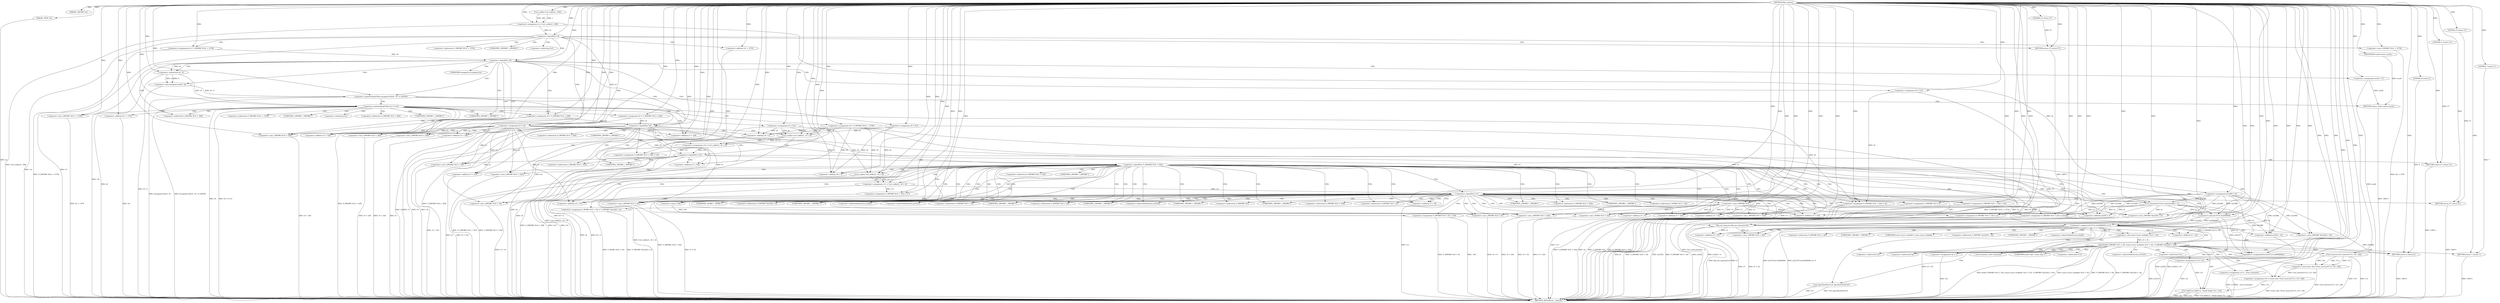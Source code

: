 digraph tftp_connect {  
"1000113" [label = "(METHOD,tftp_connect)" ]
"1000405" [label = "(METHOD_RETURN,int __fastcall)" ]
"1000114" [label = "(PARAM,_DWORD *a1)" ]
"1000115" [label = "(PARAM,_BYTE *a2)" ]
"1000129" [label = "(<operator>.assignment,v4 = Curl_ccalloc(1, 336))" ]
"1000131" [label = "(Curl_ccalloc,Curl_ccalloc(1, 336))" ]
"1000134" [label = "(<operator>.assignment,a1[188] = v4)" ]
"1000140" [label = "(<operator>.logicalNot,!v4)" ]
"1000142" [label = "(RETURN,return 27;,return 27;)" ]
"1000143" [label = "(LITERAL,27,return 27;)" ]
"1000144" [label = "(<operator>.assignment,v5 = v4)" ]
"1000147" [label = "(<operator>.assignment,v6 = *(_DWORD *)(*a1 + 1576))" ]
"1000150" [label = "(<operator>.cast,(_DWORD *)(*a1 + 1576))" ]
"1000152" [label = "(<operator>.addition,*a1 + 1576)" ]
"1000157" [label = "(<operator>.logicalNot,!v6)" ]
"1000160" [label = "(<operator>.assignment,v6 = 512)" ]
"1000163" [label = "(<operator>.assignment,v8 = 512)" ]
"1000167" [label = "(<operator>.assignment,v9 = *(_DWORD *)(v5 + 328))" ]
"1000170" [label = "(<operator>.cast,(_DWORD *)(v5 + 328))" ]
"1000172" [label = "(<operator>.addition,v5 + 328)" ]
"1000176" [label = "(<operator>.assignment,result = 71)" ]
"1000180" [label = "(<operator>.greaterEqualsThan,(unsigned int)(v6 - 8) >= 0xFFB1)" ]
"1000181" [label = "(<operator>.cast,(unsigned int)(v6 - 8))" ]
"1000183" [label = "(<operator>.subtraction,v6 - 8)" ]
"1000187" [label = "(RETURN,return result;,return result;)" ]
"1000188" [label = "(IDENTIFIER,result,return result;)" ]
"1000189" [label = "(<operator>.assignment,v8 = 512)" ]
"1000193" [label = "(<operator>.greaterEqualsThan,v6 >= 512)" ]
"1000197" [label = "(<operator>.assignment,v8 = *(_DWORD *)(*a1 + 1576))" ]
"1000200" [label = "(<operator>.cast,(_DWORD *)(*a1 + 1576))" ]
"1000202" [label = "(<operator>.addition,*a1 + 1576)" ]
"1000207" [label = "(<operator>.assignment,v9 = *(_DWORD *)(v5 + 328))" ]
"1000210" [label = "(<operator>.cast,(_DWORD *)(v5 + 328))" ]
"1000212" [label = "(<operator>.addition,v5 + 328)" ]
"1000217" [label = "(<operator>.logicalNot,!v9)" ]
"1000220" [label = "(<operator>.assignment,v10 = Curl_ccalloc(1, v8 + 4))" ]
"1000222" [label = "(Curl_ccalloc,Curl_ccalloc(1, v8 + 4))" ]
"1000224" [label = "(<operator>.addition,v8 + 4)" ]
"1000227" [label = "(<operator>.assignment,*(_DWORD *)(v5 + 328) = v10)" ]
"1000229" [label = "(<operator>.cast,(_DWORD *)(v5 + 328))" ]
"1000231" [label = "(<operator>.addition,v5 + 328)" ]
"1000236" [label = "(<operator>.logicalNot,!v10)" ]
"1000238" [label = "(RETURN,return 27;,return 27;)" ]
"1000239" [label = "(LITERAL,27,return 27;)" ]
"1000241" [label = "(<operator>.logicalNot,!*(_DWORD *)(v5 + 332))" ]
"1000243" [label = "(<operator>.cast,(_DWORD *)(v5 + 332))" ]
"1000245" [label = "(<operator>.addition,v5 + 332)" ]
"1000249" [label = "(<operator>.assignment,v11 = Curl_ccalloc(1, v8 + 4))" ]
"1000251" [label = "(Curl_ccalloc,Curl_ccalloc(1, v8 + 4))" ]
"1000253" [label = "(<operator>.addition,v8 + 4)" ]
"1000256" [label = "(<operator>.assignment,*(_DWORD *)(v5 + 332) = v11)" ]
"1000258" [label = "(<operator>.cast,(_DWORD *)(v5 + 332))" ]
"1000260" [label = "(<operator>.addition,v5 + 332)" ]
"1000265" [label = "(<operator>.logicalNot,!v11)" ]
"1000267" [label = "(RETURN,return 27;,return 27;)" ]
"1000268" [label = "(LITERAL,27,return 27;)" ]
"1000269" [label = "(Curl_conncontrol,Curl_conncontrol(a1, 1))" ]
"1000272" [label = "(<operator>.assignment,*(_DWORD *)(v5 + 16) = a1)" ]
"1000274" [label = "(<operator>.cast,(_DWORD *)(v5 + 16))" ]
"1000276" [label = "(<operator>.addition,v5 + 16)" ]
"1000280" [label = "(<operator>.assignment,*(_DWORD *)(v5 + 20) = a1[105])" ]
"1000282" [label = "(<operator>.cast,(_DWORD *)(v5 + 20))" ]
"1000284" [label = "(<operator>.addition,v5 + 20)" ]
"1000290" [label = "(<operator>.assignment,*(_DWORD *)v5 = 0)" ]
"1000292" [label = "(<operator>.cast,(_DWORD *)v5)" ]
"1000296" [label = "(<operator>.assignment,*(_DWORD *)(v5 + 8) = -100)" ]
"1000298" [label = "(<operator>.cast,(_DWORD *)(v5 + 8))" ]
"1000300" [label = "(<operator>.addition,v5 + 8)" ]
"1000303" [label = "(<operator>.minus,-100)" ]
"1000305" [label = "(<operator>.assignment,*(_DWORD *)(v5 + 320) = 512)" ]
"1000307" [label = "(<operator>.cast,(_DWORD *)(v5 + 320))" ]
"1000309" [label = "(<operator>.addition,v5 + 320)" ]
"1000313" [label = "(<operator>.assignment,*(_DWORD *)(v5 + 324) = v6)" ]
"1000315" [label = "(<operator>.cast,(_DWORD *)(v5 + 324))" ]
"1000317" [label = "(<operator>.addition,v5 + 324)" ]
"1000321" [label = "(<operator>.assignment,*(_WORD *)(v5 + 52) = *(_DWORD *)(a1[20] + 4))" ]
"1000323" [label = "(<operator>.cast,(_WORD *)(v5 + 52))" ]
"1000325" [label = "(<operator>.addition,v5 + 52)" ]
"1000329" [label = "(<operator>.cast,(_DWORD *)(a1[20] + 4))" ]
"1000331" [label = "(<operator>.addition,a1[20] + 4)" ]
"1000336" [label = "(tftp_set_timeouts,tftp_set_timeouts(v5))" ]
"1000339" [label = "(<operator>.equals,(a1[147] & 0x2000000) == 0)" ]
"1000340" [label = "(<operator>.and,a1[147] & 0x2000000)" ]
"1000348" [label = "(bind,bind(*(_DWORD *)(v5 + 20), (const struct sockaddr *)(v5 + 52), *(_DWORD *)(a1[20] + 16)))" ]
"1000350" [label = "(<operator>.cast,(_DWORD *)(v5 + 20))" ]
"1000352" [label = "(<operator>.addition,v5 + 20)" ]
"1000355" [label = "(<operator>.cast,(const struct sockaddr *)(v5 + 52))" ]
"1000357" [label = "(<operator>.addition,v5 + 52)" ]
"1000361" [label = "(<operator>.cast,(_DWORD *)(a1[20] + 16))" ]
"1000363" [label = "(<operator>.addition,a1[20] + 16)" ]
"1000369" [label = "(<operator>.assignment,v12 = *a1)" ]
"1000373" [label = "(<operator>.assignment,v13 = _errno_location())" ]
"1000376" [label = "(<operator>.assignment,v14 = (const char *)Curl_strerror(*v13, v15, 128))" ]
"1000378" [label = "(<operator>.cast,(const char *)Curl_strerror(*v13, v15, 128))" ]
"1000380" [label = "(Curl_strerror,Curl_strerror(*v13, v15, 128))" ]
"1000385" [label = "(Curl_failf,Curl_failf(v12, \"bind() failed; %s\", v14))" ]
"1000389" [label = "(RETURN,return 7;,return 7;)" ]
"1000390" [label = "(LITERAL,7,return 7;)" ]
"1000391" [label = "(<operators>.assignmentOr,a1[147] |= 0x2000000u)" ]
"1000396" [label = "(Curl_pgrsStartNow,Curl_pgrsStartNow(*a1))" ]
"1000399" [label = "(<operator>.assignment,*a2 = 1)" ]
"1000403" [label = "(RETURN,return 0;,return 0;)" ]
"1000404" [label = "(LITERAL,0,return 0;)" ]
"1000149" [label = "(<operator>.indirection,*(_DWORD *)(*a1 + 1576))" ]
"1000151" [label = "(UNKNOWN,_DWORD *,_DWORD *)" ]
"1000153" [label = "(<operator>.indirection,*a1)" ]
"1000169" [label = "(<operator>.indirection,*(_DWORD *)(v5 + 328))" ]
"1000171" [label = "(UNKNOWN,_DWORD *,_DWORD *)" ]
"1000182" [label = "(UNKNOWN,unsigned int,unsigned int)" ]
"1000199" [label = "(<operator>.indirection,*(_DWORD *)(*a1 + 1576))" ]
"1000201" [label = "(UNKNOWN,_DWORD *,_DWORD *)" ]
"1000203" [label = "(<operator>.indirection,*a1)" ]
"1000209" [label = "(<operator>.indirection,*(_DWORD *)(v5 + 328))" ]
"1000211" [label = "(UNKNOWN,_DWORD *,_DWORD *)" ]
"1000228" [label = "(<operator>.indirection,*(_DWORD *)(v5 + 328))" ]
"1000230" [label = "(UNKNOWN,_DWORD *,_DWORD *)" ]
"1000242" [label = "(<operator>.indirection,*(_DWORD *)(v5 + 332))" ]
"1000244" [label = "(UNKNOWN,_DWORD *,_DWORD *)" ]
"1000257" [label = "(<operator>.indirection,*(_DWORD *)(v5 + 332))" ]
"1000259" [label = "(UNKNOWN,_DWORD *,_DWORD *)" ]
"1000273" [label = "(<operator>.indirection,*(_DWORD *)(v5 + 16))" ]
"1000275" [label = "(UNKNOWN,_DWORD *,_DWORD *)" ]
"1000281" [label = "(<operator>.indirection,*(_DWORD *)(v5 + 20))" ]
"1000283" [label = "(UNKNOWN,_DWORD *,_DWORD *)" ]
"1000287" [label = "(<operator>.indirectIndexAccess,a1[105])" ]
"1000291" [label = "(<operator>.indirection,*(_DWORD *)v5)" ]
"1000293" [label = "(UNKNOWN,_DWORD *,_DWORD *)" ]
"1000297" [label = "(<operator>.indirection,*(_DWORD *)(v5 + 8))" ]
"1000299" [label = "(UNKNOWN,_DWORD *,_DWORD *)" ]
"1000306" [label = "(<operator>.indirection,*(_DWORD *)(v5 + 320))" ]
"1000308" [label = "(UNKNOWN,_DWORD *,_DWORD *)" ]
"1000314" [label = "(<operator>.indirection,*(_DWORD *)(v5 + 324))" ]
"1000316" [label = "(UNKNOWN,_DWORD *,_DWORD *)" ]
"1000322" [label = "(<operator>.indirection,*(_WORD *)(v5 + 52))" ]
"1000324" [label = "(UNKNOWN,_WORD *,_WORD *)" ]
"1000328" [label = "(<operator>.indirection,*(_DWORD *)(a1[20] + 4))" ]
"1000330" [label = "(UNKNOWN,_DWORD *,_DWORD *)" ]
"1000332" [label = "(<operator>.indirectIndexAccess,a1[20])" ]
"1000341" [label = "(<operator>.indirectIndexAccess,a1[147])" ]
"1000349" [label = "(<operator>.indirection,*(_DWORD *)(v5 + 20))" ]
"1000351" [label = "(UNKNOWN,_DWORD *,_DWORD *)" ]
"1000356" [label = "(UNKNOWN,const struct sockaddr *,const struct sockaddr *)" ]
"1000360" [label = "(<operator>.indirection,*(_DWORD *)(a1[20] + 16))" ]
"1000362" [label = "(UNKNOWN,_DWORD *,_DWORD *)" ]
"1000364" [label = "(<operator>.indirectIndexAccess,a1[20])" ]
"1000371" [label = "(<operator>.indirection,*a1)" ]
"1000375" [label = "(_errno_location,_errno_location())" ]
"1000379" [label = "(UNKNOWN,const char *,const char *)" ]
"1000381" [label = "(<operator>.indirection,*v13)" ]
"1000392" [label = "(<operator>.indirectIndexAccess,a1[147])" ]
"1000397" [label = "(<operator>.indirection,*a1)" ]
"1000400" [label = "(<operator>.indirection,*a2)" ]
  "1000210" -> "1000405"  [ label = "DDG: v5 + 328"] 
  "1000258" -> "1000405"  [ label = "DDG: v5 + 332"] 
  "1000180" -> "1000405"  [ label = "DDG: (unsigned int)(v6 - 8)"] 
  "1000163" -> "1000405"  [ label = "DDG: v8"] 
  "1000160" -> "1000405"  [ label = "DDG: v6"] 
  "1000217" -> "1000405"  [ label = "DDG: v9"] 
  "1000193" -> "1000405"  [ label = "DDG: v6"] 
  "1000373" -> "1000405"  [ label = "DDG: v13"] 
  "1000348" -> "1000405"  [ label = "DDG: bind(*(_DWORD *)(v5 + 20), (const struct sockaddr *)(v5 + 52), *(_DWORD *)(a1[20] + 16))"] 
  "1000321" -> "1000405"  [ label = "DDG: *(_WORD *)(v5 + 52)"] 
  "1000197" -> "1000405"  [ label = "DDG: *(_DWORD *)(*a1 + 1576)"] 
  "1000202" -> "1000405"  [ label = "DDG: *a1"] 
  "1000350" -> "1000405"  [ label = "DDG: v5 + 20"] 
  "1000323" -> "1000405"  [ label = "DDG: v5 + 52"] 
  "1000269" -> "1000405"  [ label = "DDG: Curl_conncontrol(a1, 1)"] 
  "1000336" -> "1000405"  [ label = "DDG: v5"] 
  "1000265" -> "1000405"  [ label = "DDG: !v11"] 
  "1000183" -> "1000405"  [ label = "DDG: v6"] 
  "1000157" -> "1000405"  [ label = "DDG: !v6"] 
  "1000363" -> "1000405"  [ label = "DDG: a1[20]"] 
  "1000217" -> "1000405"  [ label = "DDG: !v9"] 
  "1000391" -> "1000405"  [ label = "DDG: a1[147]"] 
  "1000378" -> "1000405"  [ label = "DDG: Curl_strerror(*v13, v15, 128)"] 
  "1000150" -> "1000405"  [ label = "DDG: *a1 + 1576"] 
  "1000348" -> "1000405"  [ label = "DDG: (const struct sockaddr *)(v5 + 52)"] 
  "1000313" -> "1000405"  [ label = "DDG: v6"] 
  "1000265" -> "1000405"  [ label = "DDG: v11"] 
  "1000399" -> "1000405"  [ label = "DDG: *a2"] 
  "1000241" -> "1000405"  [ label = "DDG: !*(_DWORD *)(v5 + 332)"] 
  "1000340" -> "1000405"  [ label = "DDG: a1[147]"] 
  "1000181" -> "1000405"  [ label = "DDG: v6 - 8"] 
  "1000152" -> "1000405"  [ label = "DDG: *a1"] 
  "1000222" -> "1000405"  [ label = "DDG: v8 + 4"] 
  "1000147" -> "1000405"  [ label = "DDG: *(_DWORD *)(*a1 + 1576)"] 
  "1000180" -> "1000405"  [ label = "DDG: (unsigned int)(v6 - 8) >= 0xFFB1"] 
  "1000251" -> "1000405"  [ label = "DDG: v8 + 4"] 
  "1000236" -> "1000405"  [ label = "DDG: !v10"] 
  "1000189" -> "1000405"  [ label = "DDG: v8"] 
  "1000115" -> "1000405"  [ label = "DDG: a2"] 
  "1000385" -> "1000405"  [ label = "DDG: Curl_failf(v12, \"bind() failed; %s\", v14)"] 
  "1000236" -> "1000405"  [ label = "DDG: v10"] 
  "1000376" -> "1000405"  [ label = "DDG: (const char *)Curl_strerror(*v13, v15, 128)"] 
  "1000231" -> "1000405"  [ label = "DDG: v5"] 
  "1000220" -> "1000405"  [ label = "DDG: Curl_ccalloc(1, v8 + 4)"] 
  "1000193" -> "1000405"  [ label = "DDG: v6 >= 512"] 
  "1000272" -> "1000405"  [ label = "DDG: a1"] 
  "1000129" -> "1000405"  [ label = "DDG: Curl_ccalloc(1, 336)"] 
  "1000313" -> "1000405"  [ label = "DDG: *(_DWORD *)(v5 + 324)"] 
  "1000260" -> "1000405"  [ label = "DDG: v5"] 
  "1000224" -> "1000405"  [ label = "DDG: v8"] 
  "1000290" -> "1000405"  [ label = "DDG: *(_DWORD *)v5"] 
  "1000296" -> "1000405"  [ label = "DDG: -100"] 
  "1000229" -> "1000405"  [ label = "DDG: v5 + 328"] 
  "1000280" -> "1000405"  [ label = "DDG: a1[105]"] 
  "1000197" -> "1000405"  [ label = "DDG: v8"] 
  "1000315" -> "1000405"  [ label = "DDG: v5 + 324"] 
  "1000331" -> "1000405"  [ label = "DDG: a1[20]"] 
  "1000348" -> "1000405"  [ label = "DDG: *(_DWORD *)(v5 + 20)"] 
  "1000256" -> "1000405"  [ label = "DDG: *(_DWORD *)(v5 + 332)"] 
  "1000207" -> "1000405"  [ label = "DDG: *(_DWORD *)(v5 + 328)"] 
  "1000280" -> "1000405"  [ label = "DDG: *(_DWORD *)(v5 + 20)"] 
  "1000385" -> "1000405"  [ label = "DDG: v14"] 
  "1000134" -> "1000405"  [ label = "DDG: a1[188]"] 
  "1000140" -> "1000405"  [ label = "DDG: v4"] 
  "1000305" -> "1000405"  [ label = "DDG: *(_DWORD *)(v5 + 320)"] 
  "1000321" -> "1000405"  [ label = "DDG: *(_DWORD *)(a1[20] + 4)"] 
  "1000336" -> "1000405"  [ label = "DDG: tftp_set_timeouts(v5)"] 
  "1000298" -> "1000405"  [ label = "DDG: v5 + 8"] 
  "1000227" -> "1000405"  [ label = "DDG: *(_DWORD *)(v5 + 328)"] 
  "1000272" -> "1000405"  [ label = "DDG: *(_DWORD *)(v5 + 16)"] 
  "1000176" -> "1000405"  [ label = "DDG: result"] 
  "1000241" -> "1000405"  [ label = "DDG: *(_DWORD *)(v5 + 332)"] 
  "1000396" -> "1000405"  [ label = "DDG: Curl_pgrsStartNow(*a1)"] 
  "1000167" -> "1000405"  [ label = "DDG: *(_DWORD *)(v5 + 328)"] 
  "1000339" -> "1000405"  [ label = "DDG: (a1[147] & 0x2000000) == 0"] 
  "1000373" -> "1000405"  [ label = "DDG: _errno_location()"] 
  "1000140" -> "1000405"  [ label = "DDG: !v4"] 
  "1000361" -> "1000405"  [ label = "DDG: a1[20] + 16"] 
  "1000144" -> "1000405"  [ label = "DDG: v5"] 
  "1000396" -> "1000405"  [ label = "DDG: *a1"] 
  "1000380" -> "1000405"  [ label = "DDG: v15"] 
  "1000355" -> "1000405"  [ label = "DDG: v5 + 52"] 
  "1000282" -> "1000405"  [ label = "DDG: v5 + 20"] 
  "1000339" -> "1000405"  [ label = "DDG: a1[147] & 0x2000000"] 
  "1000253" -> "1000405"  [ label = "DDG: v8"] 
  "1000307" -> "1000405"  [ label = "DDG: v5 + 320"] 
  "1000274" -> "1000405"  [ label = "DDG: v5 + 16"] 
  "1000170" -> "1000405"  [ label = "DDG: v5 + 328"] 
  "1000200" -> "1000405"  [ label = "DDG: *a1 + 1576"] 
  "1000296" -> "1000405"  [ label = "DDG: *(_DWORD *)(v5 + 8)"] 
  "1000369" -> "1000405"  [ label = "DDG: *a1"] 
  "1000243" -> "1000405"  [ label = "DDG: v5 + 332"] 
  "1000144" -> "1000405"  [ label = "DDG: v4"] 
  "1000380" -> "1000405"  [ label = "DDG: *v13"] 
  "1000357" -> "1000405"  [ label = "DDG: v5"] 
  "1000385" -> "1000405"  [ label = "DDG: v12"] 
  "1000249" -> "1000405"  [ label = "DDG: Curl_ccalloc(1, v8 + 4)"] 
  "1000348" -> "1000405"  [ label = "DDG: *(_DWORD *)(a1[20] + 16)"] 
  "1000329" -> "1000405"  [ label = "DDG: a1[20] + 4"] 
  "1000238" -> "1000405"  [ label = "DDG: <RET>"] 
  "1000389" -> "1000405"  [ label = "DDG: <RET>"] 
  "1000187" -> "1000405"  [ label = "DDG: <RET>"] 
  "1000142" -> "1000405"  [ label = "DDG: <RET>"] 
  "1000403" -> "1000405"  [ label = "DDG: <RET>"] 
  "1000267" -> "1000405"  [ label = "DDG: <RET>"] 
  "1000113" -> "1000114"  [ label = "DDG: "] 
  "1000113" -> "1000115"  [ label = "DDG: "] 
  "1000131" -> "1000129"  [ label = "DDG: 1"] 
  "1000131" -> "1000129"  [ label = "DDG: 336"] 
  "1000113" -> "1000129"  [ label = "DDG: "] 
  "1000113" -> "1000131"  [ label = "DDG: "] 
  "1000129" -> "1000134"  [ label = "DDG: v4"] 
  "1000113" -> "1000134"  [ label = "DDG: "] 
  "1000113" -> "1000140"  [ label = "DDG: "] 
  "1000129" -> "1000140"  [ label = "DDG: v4"] 
  "1000143" -> "1000142"  [ label = "DDG: 27"] 
  "1000113" -> "1000142"  [ label = "DDG: "] 
  "1000113" -> "1000143"  [ label = "DDG: "] 
  "1000140" -> "1000144"  [ label = "DDG: v4"] 
  "1000113" -> "1000144"  [ label = "DDG: "] 
  "1000113" -> "1000147"  [ label = "DDG: "] 
  "1000113" -> "1000150"  [ label = "DDG: "] 
  "1000113" -> "1000152"  [ label = "DDG: "] 
  "1000147" -> "1000157"  [ label = "DDG: v6"] 
  "1000113" -> "1000157"  [ label = "DDG: "] 
  "1000113" -> "1000160"  [ label = "DDG: "] 
  "1000113" -> "1000163"  [ label = "DDG: "] 
  "1000113" -> "1000167"  [ label = "DDG: "] 
  "1000144" -> "1000170"  [ label = "DDG: v5"] 
  "1000113" -> "1000170"  [ label = "DDG: "] 
  "1000144" -> "1000172"  [ label = "DDG: v5"] 
  "1000113" -> "1000172"  [ label = "DDG: "] 
  "1000113" -> "1000176"  [ label = "DDG: "] 
  "1000181" -> "1000180"  [ label = "DDG: v6 - 8"] 
  "1000183" -> "1000181"  [ label = "DDG: v6"] 
  "1000183" -> "1000181"  [ label = "DDG: 8"] 
  "1000157" -> "1000183"  [ label = "DDG: v6"] 
  "1000113" -> "1000183"  [ label = "DDG: "] 
  "1000113" -> "1000180"  [ label = "DDG: "] 
  "1000188" -> "1000187"  [ label = "DDG: result"] 
  "1000176" -> "1000187"  [ label = "DDG: result"] 
  "1000113" -> "1000188"  [ label = "DDG: "] 
  "1000113" -> "1000189"  [ label = "DDG: "] 
  "1000183" -> "1000193"  [ label = "DDG: v6"] 
  "1000113" -> "1000193"  [ label = "DDG: "] 
  "1000113" -> "1000197"  [ label = "DDG: "] 
  "1000113" -> "1000200"  [ label = "DDG: "] 
  "1000113" -> "1000202"  [ label = "DDG: "] 
  "1000113" -> "1000207"  [ label = "DDG: "] 
  "1000144" -> "1000210"  [ label = "DDG: v5"] 
  "1000113" -> "1000210"  [ label = "DDG: "] 
  "1000144" -> "1000212"  [ label = "DDG: v5"] 
  "1000113" -> "1000212"  [ label = "DDG: "] 
  "1000207" -> "1000217"  [ label = "DDG: v9"] 
  "1000167" -> "1000217"  [ label = "DDG: v9"] 
  "1000113" -> "1000217"  [ label = "DDG: "] 
  "1000222" -> "1000220"  [ label = "DDG: 1"] 
  "1000222" -> "1000220"  [ label = "DDG: v8 + 4"] 
  "1000113" -> "1000220"  [ label = "DDG: "] 
  "1000113" -> "1000222"  [ label = "DDG: "] 
  "1000163" -> "1000222"  [ label = "DDG: v8"] 
  "1000189" -> "1000222"  [ label = "DDG: v8"] 
  "1000197" -> "1000222"  [ label = "DDG: v8"] 
  "1000163" -> "1000224"  [ label = "DDG: v8"] 
  "1000189" -> "1000224"  [ label = "DDG: v8"] 
  "1000197" -> "1000224"  [ label = "DDG: v8"] 
  "1000113" -> "1000224"  [ label = "DDG: "] 
  "1000220" -> "1000227"  [ label = "DDG: v10"] 
  "1000113" -> "1000227"  [ label = "DDG: "] 
  "1000113" -> "1000229"  [ label = "DDG: "] 
  "1000144" -> "1000229"  [ label = "DDG: v5"] 
  "1000113" -> "1000231"  [ label = "DDG: "] 
  "1000144" -> "1000231"  [ label = "DDG: v5"] 
  "1000113" -> "1000236"  [ label = "DDG: "] 
  "1000220" -> "1000236"  [ label = "DDG: v10"] 
  "1000239" -> "1000238"  [ label = "DDG: 27"] 
  "1000113" -> "1000238"  [ label = "DDG: "] 
  "1000113" -> "1000239"  [ label = "DDG: "] 
  "1000113" -> "1000243"  [ label = "DDG: "] 
  "1000144" -> "1000243"  [ label = "DDG: v5"] 
  "1000113" -> "1000245"  [ label = "DDG: "] 
  "1000144" -> "1000245"  [ label = "DDG: v5"] 
  "1000251" -> "1000249"  [ label = "DDG: 1"] 
  "1000251" -> "1000249"  [ label = "DDG: v8 + 4"] 
  "1000113" -> "1000249"  [ label = "DDG: "] 
  "1000113" -> "1000251"  [ label = "DDG: "] 
  "1000163" -> "1000251"  [ label = "DDG: v8"] 
  "1000189" -> "1000251"  [ label = "DDG: v8"] 
  "1000197" -> "1000251"  [ label = "DDG: v8"] 
  "1000163" -> "1000253"  [ label = "DDG: v8"] 
  "1000189" -> "1000253"  [ label = "DDG: v8"] 
  "1000197" -> "1000253"  [ label = "DDG: v8"] 
  "1000113" -> "1000253"  [ label = "DDG: "] 
  "1000249" -> "1000256"  [ label = "DDG: v11"] 
  "1000113" -> "1000256"  [ label = "DDG: "] 
  "1000113" -> "1000258"  [ label = "DDG: "] 
  "1000144" -> "1000258"  [ label = "DDG: v5"] 
  "1000113" -> "1000260"  [ label = "DDG: "] 
  "1000144" -> "1000260"  [ label = "DDG: v5"] 
  "1000113" -> "1000265"  [ label = "DDG: "] 
  "1000249" -> "1000265"  [ label = "DDG: v11"] 
  "1000268" -> "1000267"  [ label = "DDG: 27"] 
  "1000113" -> "1000267"  [ label = "DDG: "] 
  "1000113" -> "1000268"  [ label = "DDG: "] 
  "1000134" -> "1000269"  [ label = "DDG: a1[188]"] 
  "1000113" -> "1000269"  [ label = "DDG: "] 
  "1000269" -> "1000272"  [ label = "DDG: a1"] 
  "1000134" -> "1000272"  [ label = "DDG: a1[188]"] 
  "1000113" -> "1000272"  [ label = "DDG: "] 
  "1000113" -> "1000274"  [ label = "DDG: "] 
  "1000144" -> "1000274"  [ label = "DDG: v5"] 
  "1000113" -> "1000276"  [ label = "DDG: "] 
  "1000144" -> "1000276"  [ label = "DDG: v5"] 
  "1000269" -> "1000280"  [ label = "DDG: a1"] 
  "1000134" -> "1000280"  [ label = "DDG: a1[188]"] 
  "1000113" -> "1000280"  [ label = "DDG: "] 
  "1000113" -> "1000282"  [ label = "DDG: "] 
  "1000144" -> "1000282"  [ label = "DDG: v5"] 
  "1000113" -> "1000284"  [ label = "DDG: "] 
  "1000144" -> "1000284"  [ label = "DDG: v5"] 
  "1000113" -> "1000290"  [ label = "DDG: "] 
  "1000113" -> "1000292"  [ label = "DDG: "] 
  "1000144" -> "1000292"  [ label = "DDG: v5"] 
  "1000303" -> "1000296"  [ label = "DDG: 100"] 
  "1000292" -> "1000298"  [ label = "DDG: v5"] 
  "1000113" -> "1000298"  [ label = "DDG: "] 
  "1000292" -> "1000300"  [ label = "DDG: v5"] 
  "1000113" -> "1000300"  [ label = "DDG: "] 
  "1000113" -> "1000303"  [ label = "DDG: "] 
  "1000113" -> "1000305"  [ label = "DDG: "] 
  "1000113" -> "1000307"  [ label = "DDG: "] 
  "1000292" -> "1000307"  [ label = "DDG: v5"] 
  "1000113" -> "1000309"  [ label = "DDG: "] 
  "1000292" -> "1000309"  [ label = "DDG: v5"] 
  "1000160" -> "1000313"  [ label = "DDG: v6"] 
  "1000193" -> "1000313"  [ label = "DDG: v6"] 
  "1000113" -> "1000313"  [ label = "DDG: "] 
  "1000113" -> "1000315"  [ label = "DDG: "] 
  "1000292" -> "1000315"  [ label = "DDG: v5"] 
  "1000113" -> "1000317"  [ label = "DDG: "] 
  "1000292" -> "1000317"  [ label = "DDG: v5"] 
  "1000113" -> "1000323"  [ label = "DDG: "] 
  "1000292" -> "1000323"  [ label = "DDG: v5"] 
  "1000113" -> "1000325"  [ label = "DDG: "] 
  "1000292" -> "1000325"  [ label = "DDG: v5"] 
  "1000269" -> "1000329"  [ label = "DDG: a1"] 
  "1000134" -> "1000329"  [ label = "DDG: a1[188]"] 
  "1000113" -> "1000329"  [ label = "DDG: "] 
  "1000269" -> "1000331"  [ label = "DDG: a1"] 
  "1000134" -> "1000331"  [ label = "DDG: a1[188]"] 
  "1000113" -> "1000331"  [ label = "DDG: "] 
  "1000113" -> "1000336"  [ label = "DDG: "] 
  "1000292" -> "1000336"  [ label = "DDG: v5"] 
  "1000340" -> "1000339"  [ label = "DDG: a1[147]"] 
  "1000340" -> "1000339"  [ label = "DDG: 0x2000000"] 
  "1000269" -> "1000340"  [ label = "DDG: a1"] 
  "1000134" -> "1000340"  [ label = "DDG: a1[188]"] 
  "1000113" -> "1000340"  [ label = "DDG: "] 
  "1000113" -> "1000339"  [ label = "DDG: "] 
  "1000280" -> "1000348"  [ label = "DDG: *(_DWORD *)(v5 + 20)"] 
  "1000336" -> "1000350"  [ label = "DDG: v5"] 
  "1000113" -> "1000350"  [ label = "DDG: "] 
  "1000336" -> "1000352"  [ label = "DDG: v5"] 
  "1000113" -> "1000352"  [ label = "DDG: "] 
  "1000355" -> "1000348"  [ label = "DDG: v5 + 52"] 
  "1000113" -> "1000355"  [ label = "DDG: "] 
  "1000336" -> "1000355"  [ label = "DDG: v5"] 
  "1000113" -> "1000357"  [ label = "DDG: "] 
  "1000336" -> "1000357"  [ label = "DDG: v5"] 
  "1000269" -> "1000361"  [ label = "DDG: a1"] 
  "1000134" -> "1000361"  [ label = "DDG: a1[188]"] 
  "1000113" -> "1000361"  [ label = "DDG: "] 
  "1000269" -> "1000363"  [ label = "DDG: a1"] 
  "1000134" -> "1000363"  [ label = "DDG: a1[188]"] 
  "1000113" -> "1000363"  [ label = "DDG: "] 
  "1000113" -> "1000369"  [ label = "DDG: "] 
  "1000113" -> "1000373"  [ label = "DDG: "] 
  "1000378" -> "1000376"  [ label = "DDG: Curl_strerror(*v13, v15, 128)"] 
  "1000113" -> "1000376"  [ label = "DDG: "] 
  "1000380" -> "1000378"  [ label = "DDG: *v13"] 
  "1000380" -> "1000378"  [ label = "DDG: v15"] 
  "1000380" -> "1000378"  [ label = "DDG: 128"] 
  "1000113" -> "1000380"  [ label = "DDG: "] 
  "1000369" -> "1000385"  [ label = "DDG: v12"] 
  "1000113" -> "1000385"  [ label = "DDG: "] 
  "1000376" -> "1000385"  [ label = "DDG: v14"] 
  "1000390" -> "1000389"  [ label = "DDG: 7"] 
  "1000113" -> "1000389"  [ label = "DDG: "] 
  "1000113" -> "1000390"  [ label = "DDG: "] 
  "1000113" -> "1000391"  [ label = "DDG: "] 
  "1000340" -> "1000391"  [ label = "DDG: a1[147]"] 
  "1000269" -> "1000391"  [ label = "DDG: a1"] 
  "1000134" -> "1000391"  [ label = "DDG: a1[188]"] 
  "1000113" -> "1000399"  [ label = "DDG: "] 
  "1000404" -> "1000403"  [ label = "DDG: 0"] 
  "1000113" -> "1000403"  [ label = "DDG: "] 
  "1000113" -> "1000404"  [ label = "DDG: "] 
  "1000140" -> "1000144"  [ label = "CDG: "] 
  "1000140" -> "1000142"  [ label = "CDG: "] 
  "1000140" -> "1000157"  [ label = "CDG: "] 
  "1000140" -> "1000153"  [ label = "CDG: "] 
  "1000140" -> "1000152"  [ label = "CDG: "] 
  "1000140" -> "1000151"  [ label = "CDG: "] 
  "1000140" -> "1000150"  [ label = "CDG: "] 
  "1000140" -> "1000149"  [ label = "CDG: "] 
  "1000140" -> "1000147"  [ label = "CDG: "] 
  "1000157" -> "1000160"  [ label = "CDG: "] 
  "1000157" -> "1000176"  [ label = "CDG: "] 
  "1000157" -> "1000172"  [ label = "CDG: "] 
  "1000157" -> "1000171"  [ label = "CDG: "] 
  "1000157" -> "1000170"  [ label = "CDG: "] 
  "1000157" -> "1000169"  [ label = "CDG: "] 
  "1000157" -> "1000167"  [ label = "CDG: "] 
  "1000157" -> "1000163"  [ label = "CDG: "] 
  "1000157" -> "1000183"  [ label = "CDG: "] 
  "1000157" -> "1000182"  [ label = "CDG: "] 
  "1000157" -> "1000181"  [ label = "CDG: "] 
  "1000157" -> "1000180"  [ label = "CDG: "] 
  "1000157" -> "1000217"  [ label = "CDG: "] 
  "1000180" -> "1000189"  [ label = "CDG: "] 
  "1000180" -> "1000187"  [ label = "CDG: "] 
  "1000180" -> "1000193"  [ label = "CDG: "] 
  "1000180" -> "1000217"  [ label = "CDG: "] 
  "1000193" -> "1000172"  [ label = "CDG: "] 
  "1000193" -> "1000171"  [ label = "CDG: "] 
  "1000193" -> "1000170"  [ label = "CDG: "] 
  "1000193" -> "1000169"  [ label = "CDG: "] 
  "1000193" -> "1000167"  [ label = "CDG: "] 
  "1000193" -> "1000207"  [ label = "CDG: "] 
  "1000193" -> "1000203"  [ label = "CDG: "] 
  "1000193" -> "1000202"  [ label = "CDG: "] 
  "1000193" -> "1000201"  [ label = "CDG: "] 
  "1000193" -> "1000200"  [ label = "CDG: "] 
  "1000193" -> "1000199"  [ label = "CDG: "] 
  "1000193" -> "1000197"  [ label = "CDG: "] 
  "1000193" -> "1000212"  [ label = "CDG: "] 
  "1000193" -> "1000211"  [ label = "CDG: "] 
  "1000193" -> "1000210"  [ label = "CDG: "] 
  "1000193" -> "1000209"  [ label = "CDG: "] 
  "1000217" -> "1000224"  [ label = "CDG: "] 
  "1000217" -> "1000222"  [ label = "CDG: "] 
  "1000217" -> "1000220"  [ label = "CDG: "] 
  "1000217" -> "1000236"  [ label = "CDG: "] 
  "1000217" -> "1000231"  [ label = "CDG: "] 
  "1000217" -> "1000230"  [ label = "CDG: "] 
  "1000217" -> "1000229"  [ label = "CDG: "] 
  "1000217" -> "1000228"  [ label = "CDG: "] 
  "1000217" -> "1000227"  [ label = "CDG: "] 
  "1000217" -> "1000245"  [ label = "CDG: "] 
  "1000217" -> "1000244"  [ label = "CDG: "] 
  "1000217" -> "1000243"  [ label = "CDG: "] 
  "1000217" -> "1000242"  [ label = "CDG: "] 
  "1000217" -> "1000241"  [ label = "CDG: "] 
  "1000236" -> "1000238"  [ label = "CDG: "] 
  "1000236" -> "1000245"  [ label = "CDG: "] 
  "1000236" -> "1000244"  [ label = "CDG: "] 
  "1000236" -> "1000243"  [ label = "CDG: "] 
  "1000236" -> "1000242"  [ label = "CDG: "] 
  "1000236" -> "1000241"  [ label = "CDG: "] 
  "1000241" -> "1000256"  [ label = "CDG: "] 
  "1000241" -> "1000253"  [ label = "CDG: "] 
  "1000241" -> "1000251"  [ label = "CDG: "] 
  "1000241" -> "1000249"  [ label = "CDG: "] 
  "1000241" -> "1000272"  [ label = "CDG: "] 
  "1000241" -> "1000269"  [ label = "CDG: "] 
  "1000241" -> "1000265"  [ label = "CDG: "] 
  "1000241" -> "1000260"  [ label = "CDG: "] 
  "1000241" -> "1000259"  [ label = "CDG: "] 
  "1000241" -> "1000258"  [ label = "CDG: "] 
  "1000241" -> "1000257"  [ label = "CDG: "] 
  "1000241" -> "1000287"  [ label = "CDG: "] 
  "1000241" -> "1000284"  [ label = "CDG: "] 
  "1000241" -> "1000283"  [ label = "CDG: "] 
  "1000241" -> "1000282"  [ label = "CDG: "] 
  "1000241" -> "1000281"  [ label = "CDG: "] 
  "1000241" -> "1000280"  [ label = "CDG: "] 
  "1000241" -> "1000276"  [ label = "CDG: "] 
  "1000241" -> "1000275"  [ label = "CDG: "] 
  "1000241" -> "1000274"  [ label = "CDG: "] 
  "1000241" -> "1000273"  [ label = "CDG: "] 
  "1000241" -> "1000303"  [ label = "CDG: "] 
  "1000241" -> "1000300"  [ label = "CDG: "] 
  "1000241" -> "1000299"  [ label = "CDG: "] 
  "1000241" -> "1000298"  [ label = "CDG: "] 
  "1000241" -> "1000297"  [ label = "CDG: "] 
  "1000241" -> "1000296"  [ label = "CDG: "] 
  "1000241" -> "1000293"  [ label = "CDG: "] 
  "1000241" -> "1000292"  [ label = "CDG: "] 
  "1000241" -> "1000291"  [ label = "CDG: "] 
  "1000241" -> "1000290"  [ label = "CDG: "] 
  "1000241" -> "1000317"  [ label = "CDG: "] 
  "1000241" -> "1000316"  [ label = "CDG: "] 
  "1000241" -> "1000315"  [ label = "CDG: "] 
  "1000241" -> "1000314"  [ label = "CDG: "] 
  "1000241" -> "1000313"  [ label = "CDG: "] 
  "1000241" -> "1000309"  [ label = "CDG: "] 
  "1000241" -> "1000308"  [ label = "CDG: "] 
  "1000241" -> "1000307"  [ label = "CDG: "] 
  "1000241" -> "1000306"  [ label = "CDG: "] 
  "1000241" -> "1000305"  [ label = "CDG: "] 
  "1000241" -> "1000336"  [ label = "CDG: "] 
  "1000241" -> "1000332"  [ label = "CDG: "] 
  "1000241" -> "1000331"  [ label = "CDG: "] 
  "1000241" -> "1000330"  [ label = "CDG: "] 
  "1000241" -> "1000329"  [ label = "CDG: "] 
  "1000241" -> "1000328"  [ label = "CDG: "] 
  "1000241" -> "1000325"  [ label = "CDG: "] 
  "1000241" -> "1000324"  [ label = "CDG: "] 
  "1000241" -> "1000323"  [ label = "CDG: "] 
  "1000241" -> "1000322"  [ label = "CDG: "] 
  "1000241" -> "1000321"  [ label = "CDG: "] 
  "1000241" -> "1000341"  [ label = "CDG: "] 
  "1000241" -> "1000340"  [ label = "CDG: "] 
  "1000241" -> "1000339"  [ label = "CDG: "] 
  "1000265" -> "1000272"  [ label = "CDG: "] 
  "1000265" -> "1000269"  [ label = "CDG: "] 
  "1000265" -> "1000267"  [ label = "CDG: "] 
  "1000265" -> "1000287"  [ label = "CDG: "] 
  "1000265" -> "1000284"  [ label = "CDG: "] 
  "1000265" -> "1000283"  [ label = "CDG: "] 
  "1000265" -> "1000282"  [ label = "CDG: "] 
  "1000265" -> "1000281"  [ label = "CDG: "] 
  "1000265" -> "1000280"  [ label = "CDG: "] 
  "1000265" -> "1000276"  [ label = "CDG: "] 
  "1000265" -> "1000275"  [ label = "CDG: "] 
  "1000265" -> "1000274"  [ label = "CDG: "] 
  "1000265" -> "1000273"  [ label = "CDG: "] 
  "1000265" -> "1000303"  [ label = "CDG: "] 
  "1000265" -> "1000300"  [ label = "CDG: "] 
  "1000265" -> "1000299"  [ label = "CDG: "] 
  "1000265" -> "1000298"  [ label = "CDG: "] 
  "1000265" -> "1000297"  [ label = "CDG: "] 
  "1000265" -> "1000296"  [ label = "CDG: "] 
  "1000265" -> "1000293"  [ label = "CDG: "] 
  "1000265" -> "1000292"  [ label = "CDG: "] 
  "1000265" -> "1000291"  [ label = "CDG: "] 
  "1000265" -> "1000290"  [ label = "CDG: "] 
  "1000265" -> "1000317"  [ label = "CDG: "] 
  "1000265" -> "1000316"  [ label = "CDG: "] 
  "1000265" -> "1000315"  [ label = "CDG: "] 
  "1000265" -> "1000314"  [ label = "CDG: "] 
  "1000265" -> "1000313"  [ label = "CDG: "] 
  "1000265" -> "1000309"  [ label = "CDG: "] 
  "1000265" -> "1000308"  [ label = "CDG: "] 
  "1000265" -> "1000307"  [ label = "CDG: "] 
  "1000265" -> "1000306"  [ label = "CDG: "] 
  "1000265" -> "1000305"  [ label = "CDG: "] 
  "1000265" -> "1000336"  [ label = "CDG: "] 
  "1000265" -> "1000332"  [ label = "CDG: "] 
  "1000265" -> "1000331"  [ label = "CDG: "] 
  "1000265" -> "1000330"  [ label = "CDG: "] 
  "1000265" -> "1000329"  [ label = "CDG: "] 
  "1000265" -> "1000328"  [ label = "CDG: "] 
  "1000265" -> "1000325"  [ label = "CDG: "] 
  "1000265" -> "1000324"  [ label = "CDG: "] 
  "1000265" -> "1000323"  [ label = "CDG: "] 
  "1000265" -> "1000322"  [ label = "CDG: "] 
  "1000265" -> "1000321"  [ label = "CDG: "] 
  "1000265" -> "1000341"  [ label = "CDG: "] 
  "1000265" -> "1000340"  [ label = "CDG: "] 
  "1000265" -> "1000339"  [ label = "CDG: "] 
  "1000339" -> "1000352"  [ label = "CDG: "] 
  "1000339" -> "1000351"  [ label = "CDG: "] 
  "1000339" -> "1000350"  [ label = "CDG: "] 
  "1000339" -> "1000349"  [ label = "CDG: "] 
  "1000339" -> "1000348"  [ label = "CDG: "] 
  "1000339" -> "1000364"  [ label = "CDG: "] 
  "1000339" -> "1000363"  [ label = "CDG: "] 
  "1000339" -> "1000362"  [ label = "CDG: "] 
  "1000339" -> "1000361"  [ label = "CDG: "] 
  "1000339" -> "1000360"  [ label = "CDG: "] 
  "1000339" -> "1000357"  [ label = "CDG: "] 
  "1000339" -> "1000356"  [ label = "CDG: "] 
  "1000339" -> "1000355"  [ label = "CDG: "] 
  "1000339" -> "1000400"  [ label = "CDG: "] 
  "1000339" -> "1000399"  [ label = "CDG: "] 
  "1000339" -> "1000397"  [ label = "CDG: "] 
  "1000339" -> "1000396"  [ label = "CDG: "] 
  "1000339" -> "1000403"  [ label = "CDG: "] 
  "1000348" -> "1000381"  [ label = "CDG: "] 
  "1000348" -> "1000380"  [ label = "CDG: "] 
  "1000348" -> "1000379"  [ label = "CDG: "] 
  "1000348" -> "1000378"  [ label = "CDG: "] 
  "1000348" -> "1000376"  [ label = "CDG: "] 
  "1000348" -> "1000375"  [ label = "CDG: "] 
  "1000348" -> "1000373"  [ label = "CDG: "] 
  "1000348" -> "1000371"  [ label = "CDG: "] 
  "1000348" -> "1000369"  [ label = "CDG: "] 
  "1000348" -> "1000400"  [ label = "CDG: "] 
  "1000348" -> "1000399"  [ label = "CDG: "] 
  "1000348" -> "1000397"  [ label = "CDG: "] 
  "1000348" -> "1000396"  [ label = "CDG: "] 
  "1000348" -> "1000392"  [ label = "CDG: "] 
  "1000348" -> "1000391"  [ label = "CDG: "] 
  "1000348" -> "1000389"  [ label = "CDG: "] 
  "1000348" -> "1000385"  [ label = "CDG: "] 
  "1000348" -> "1000403"  [ label = "CDG: "] 
}
